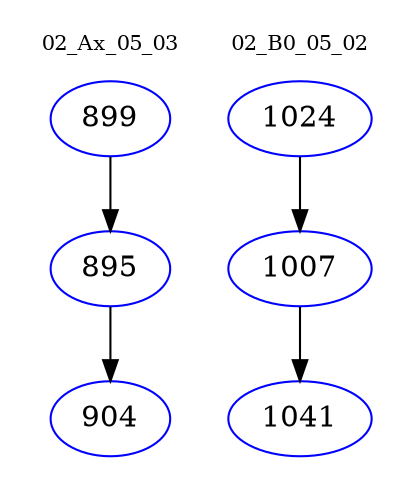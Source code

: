 digraph{
subgraph cluster_0 {
color = white
label = "02_Ax_05_03";
fontsize=10;
T0_899 [label="899", color="blue"]
T0_899 -> T0_895 [color="black"]
T0_895 [label="895", color="blue"]
T0_895 -> T0_904 [color="black"]
T0_904 [label="904", color="blue"]
}
subgraph cluster_1 {
color = white
label = "02_B0_05_02";
fontsize=10;
T1_1024 [label="1024", color="blue"]
T1_1024 -> T1_1007 [color="black"]
T1_1007 [label="1007", color="blue"]
T1_1007 -> T1_1041 [color="black"]
T1_1041 [label="1041", color="blue"]
}
}
